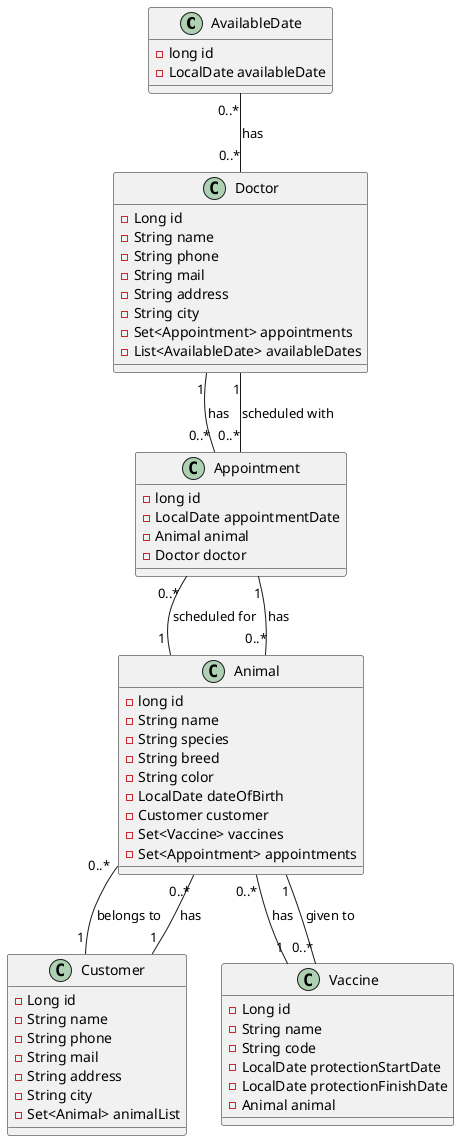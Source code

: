 @startuml
class AvailableDate {
  - long id
  - LocalDate availableDate
}

class Doctor {
  - Long id
  - String name
  - String phone
  - String mail
  - String address
  - String city
  - Set<Appointment> appointments
  - List<AvailableDate> availableDates
}

class Customer {
  - Long id
  - String name
  - String phone
  - String mail
  - String address
  - String city
  - Set<Animal> animalList
}

class Animal {
  - long id
  - String name
  - String species
  - String breed
  - String color
  - LocalDate dateOfBirth
  - Customer customer
  - Set<Vaccine> vaccines
  - Set<Appointment> appointments
}

class Appointment {
  - long id
  - LocalDate appointmentDate
  - Animal animal
  - Doctor doctor
}

class Vaccine {
  - Long id
  - String name
  - String code
  - LocalDate protectionStartDate
  - LocalDate protectionFinishDate
  - Animal animal
}

AvailableDate "0..*" -- "0..*" Doctor : has
Doctor "1" -- "0..*" Appointment : has
Customer "1" -- "0..*" Animal : has
Animal "0..*" -- "1" Customer : belongs to
Animal "0..*" -- "1" Appointment : has
Animal "0..*" -- "1" Vaccine : has
Appointment "0..*" -- "1" Doctor : scheduled with
Appointment "0..*" -- "1" Animal : scheduled for
Vaccine "0..*" -- "1" Animal : given to
@enduml